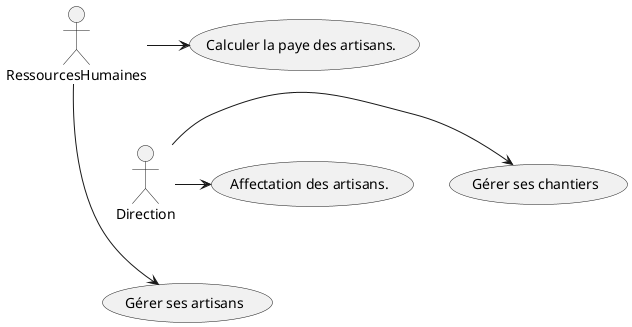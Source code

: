 @startuml UC

usecase c as "Gérer ses chantiers"
usecase g as "Gérer ses artisans"
usecase a as "Affectation des artisans."
usecase p as "Calculer la paye des artisans."

actor Direction
actor RessourcesHumaines

'Pour aligner les 2 acteurs :
a -[hidden]-> g
p -[hidden]-> a

Direction -> c
Direction -> a

RessourcesHumaines -> p
RessourcesHumaines -> g

@enduml